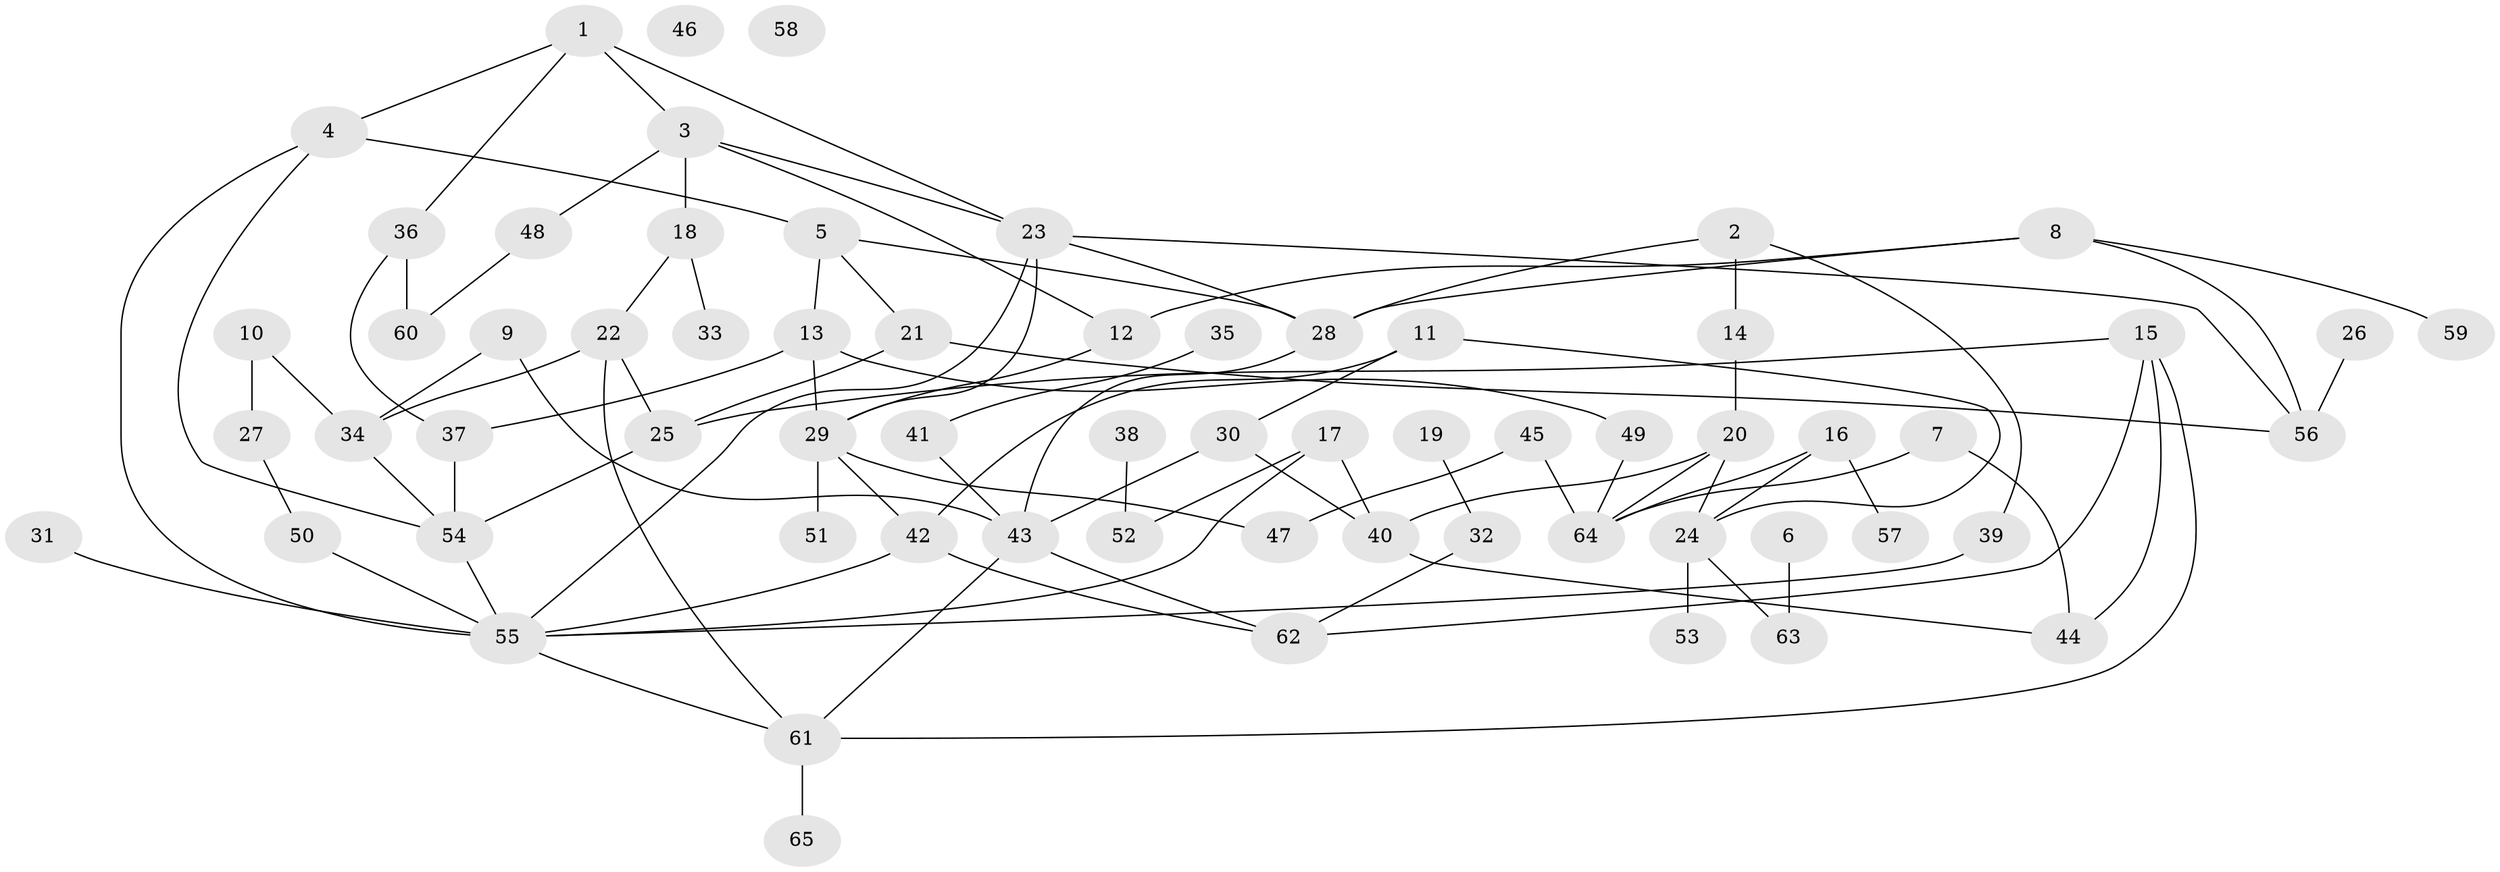 // Generated by graph-tools (version 1.1) at 2025/25/03/09/25 03:25:24]
// undirected, 65 vertices, 95 edges
graph export_dot {
graph [start="1"]
  node [color=gray90,style=filled];
  1;
  2;
  3;
  4;
  5;
  6;
  7;
  8;
  9;
  10;
  11;
  12;
  13;
  14;
  15;
  16;
  17;
  18;
  19;
  20;
  21;
  22;
  23;
  24;
  25;
  26;
  27;
  28;
  29;
  30;
  31;
  32;
  33;
  34;
  35;
  36;
  37;
  38;
  39;
  40;
  41;
  42;
  43;
  44;
  45;
  46;
  47;
  48;
  49;
  50;
  51;
  52;
  53;
  54;
  55;
  56;
  57;
  58;
  59;
  60;
  61;
  62;
  63;
  64;
  65;
  1 -- 3;
  1 -- 4;
  1 -- 23;
  1 -- 36;
  2 -- 14;
  2 -- 28;
  2 -- 39;
  3 -- 12;
  3 -- 18;
  3 -- 23;
  3 -- 48;
  4 -- 5;
  4 -- 54;
  4 -- 55;
  5 -- 13;
  5 -- 21;
  5 -- 28;
  6 -- 63;
  7 -- 44;
  7 -- 64;
  8 -- 12;
  8 -- 28;
  8 -- 56;
  8 -- 59;
  9 -- 34;
  9 -- 43;
  10 -- 27;
  10 -- 34;
  11 -- 24;
  11 -- 30;
  11 -- 42;
  12 -- 29;
  13 -- 29;
  13 -- 37;
  13 -- 49;
  14 -- 20;
  15 -- 25;
  15 -- 44;
  15 -- 61;
  15 -- 62;
  16 -- 24;
  16 -- 57;
  16 -- 64;
  17 -- 40;
  17 -- 52;
  17 -- 55;
  18 -- 22;
  18 -- 33;
  19 -- 32;
  20 -- 24;
  20 -- 40;
  20 -- 64;
  21 -- 25;
  21 -- 56;
  22 -- 25;
  22 -- 34;
  22 -- 61;
  23 -- 28;
  23 -- 29;
  23 -- 55;
  23 -- 56;
  24 -- 53;
  24 -- 63;
  25 -- 54;
  26 -- 56;
  27 -- 50;
  28 -- 43;
  29 -- 42;
  29 -- 47;
  29 -- 51;
  30 -- 40;
  30 -- 43;
  31 -- 55;
  32 -- 62;
  34 -- 54;
  35 -- 41;
  36 -- 37;
  36 -- 60;
  37 -- 54;
  38 -- 52;
  39 -- 55;
  40 -- 44;
  41 -- 43;
  42 -- 55;
  42 -- 62;
  43 -- 61;
  43 -- 62;
  45 -- 47;
  45 -- 64;
  48 -- 60;
  49 -- 64;
  50 -- 55;
  54 -- 55;
  55 -- 61;
  61 -- 65;
}

